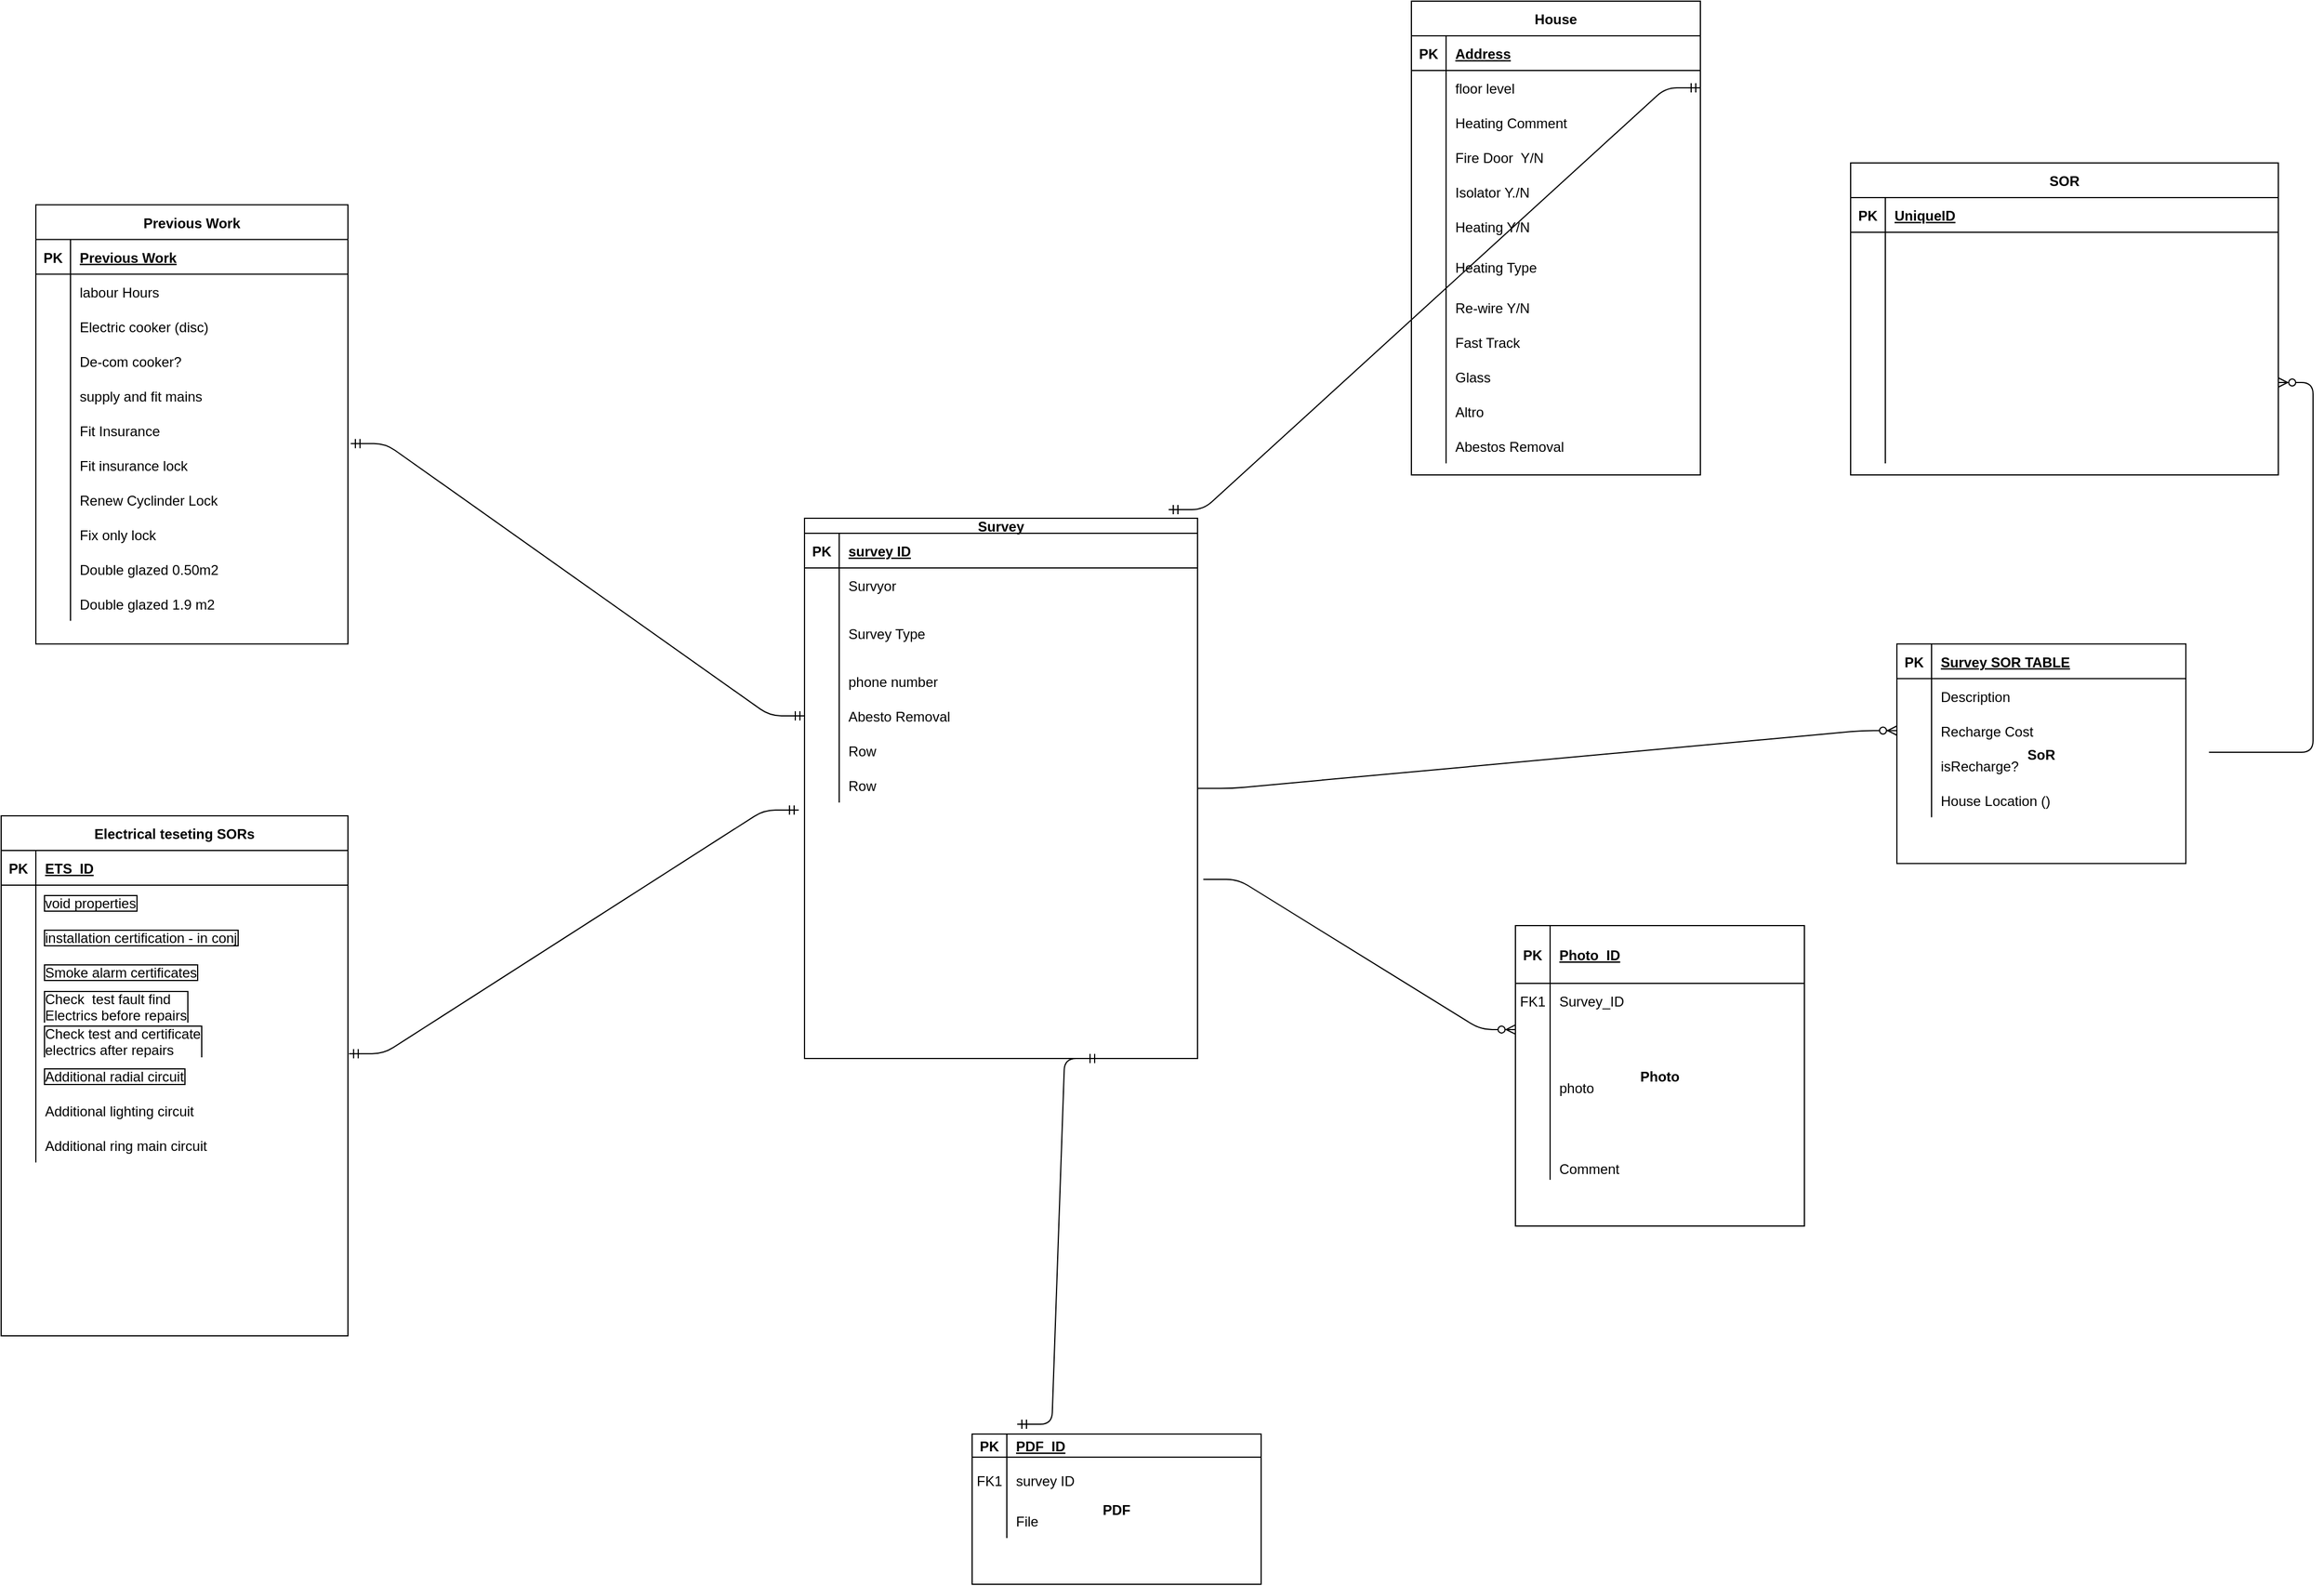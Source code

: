 <mxfile version="13.10.5" type="github">
  <diagram id="R2lEEEUBdFMjLlhIrx00" name="Page-1">
    <mxGraphModel dx="2794" dy="2647" grid="1" gridSize="10" guides="1" tooltips="1" connect="1" arrows="1" fold="1" page="1" pageScale="1" pageWidth="850" pageHeight="1100" math="0" shadow="0" extFonts="Permanent Marker^https://fonts.googleapis.com/css?family=Permanent+Marker">
      <root>
        <mxCell id="0" />
        <mxCell id="1" parent="0" />
        <mxCell id="C-vyLk0tnHw3VtMMgP7b-23" value="House" style="shape=table;startSize=30;container=1;collapsible=1;childLayout=tableLayout;fixedRows=1;rowLines=0;fontStyle=1;align=center;resizeLast=1;" parent="1" vertex="1">
          <mxGeometry x="-20" y="-1630" width="250" height="410" as="geometry" />
        </mxCell>
        <mxCell id="C-vyLk0tnHw3VtMMgP7b-24" value="" style="shape=partialRectangle;collapsible=0;dropTarget=0;pointerEvents=0;fillColor=none;points=[[0,0.5],[1,0.5]];portConstraint=eastwest;top=0;left=0;right=0;bottom=1;" parent="C-vyLk0tnHw3VtMMgP7b-23" vertex="1">
          <mxGeometry y="30" width="250" height="30" as="geometry" />
        </mxCell>
        <mxCell id="C-vyLk0tnHw3VtMMgP7b-25" value="PK" style="shape=partialRectangle;overflow=hidden;connectable=0;fillColor=none;top=0;left=0;bottom=0;right=0;fontStyle=1;" parent="C-vyLk0tnHw3VtMMgP7b-24" vertex="1">
          <mxGeometry width="30" height="30" as="geometry" />
        </mxCell>
        <mxCell id="C-vyLk0tnHw3VtMMgP7b-26" value="Address" style="shape=partialRectangle;overflow=hidden;connectable=0;fillColor=none;top=0;left=0;bottom=0;right=0;align=left;spacingLeft=6;fontStyle=5;" parent="C-vyLk0tnHw3VtMMgP7b-24" vertex="1">
          <mxGeometry x="30" width="220" height="30" as="geometry" />
        </mxCell>
        <mxCell id="C-vyLk0tnHw3VtMMgP7b-27" value="" style="shape=partialRectangle;collapsible=0;dropTarget=0;pointerEvents=0;fillColor=none;points=[[0,0.5],[1,0.5]];portConstraint=eastwest;top=0;left=0;right=0;bottom=0;" parent="C-vyLk0tnHw3VtMMgP7b-23" vertex="1">
          <mxGeometry y="60" width="250" height="30" as="geometry" />
        </mxCell>
        <mxCell id="C-vyLk0tnHw3VtMMgP7b-28" value="" style="shape=partialRectangle;overflow=hidden;connectable=0;fillColor=none;top=0;left=0;bottom=0;right=0;" parent="C-vyLk0tnHw3VtMMgP7b-27" vertex="1">
          <mxGeometry width="30" height="30" as="geometry" />
        </mxCell>
        <mxCell id="C-vyLk0tnHw3VtMMgP7b-29" value="floor level" style="shape=partialRectangle;overflow=hidden;connectable=0;fillColor=none;top=0;left=0;bottom=0;right=0;align=left;spacingLeft=6;" parent="C-vyLk0tnHw3VtMMgP7b-27" vertex="1">
          <mxGeometry x="30" width="220" height="30" as="geometry" />
        </mxCell>
        <mxCell id="svv0pomory2fehpA51ue-19" value="" style="shape=partialRectangle;collapsible=0;dropTarget=0;pointerEvents=0;fillColor=none;top=0;left=0;bottom=0;right=0;points=[[0,0.5],[1,0.5]];portConstraint=eastwest;" vertex="1" parent="C-vyLk0tnHw3VtMMgP7b-23">
          <mxGeometry y="90" width="250" height="30" as="geometry" />
        </mxCell>
        <mxCell id="svv0pomory2fehpA51ue-20" value="" style="shape=partialRectangle;connectable=0;fillColor=none;top=0;left=0;bottom=0;right=0;editable=1;overflow=hidden;" vertex="1" parent="svv0pomory2fehpA51ue-19">
          <mxGeometry width="30" height="30" as="geometry" />
        </mxCell>
        <mxCell id="svv0pomory2fehpA51ue-21" value="Heating Comment" style="shape=partialRectangle;connectable=0;fillColor=none;top=0;left=0;bottom=0;right=0;align=left;spacingLeft=6;overflow=hidden;" vertex="1" parent="svv0pomory2fehpA51ue-19">
          <mxGeometry x="30" width="220" height="30" as="geometry" />
        </mxCell>
        <mxCell id="CN8l73iPBONkDlvbDEP7-80" value="" style="shape=partialRectangle;collapsible=0;dropTarget=0;pointerEvents=0;fillColor=none;top=0;left=0;bottom=0;right=0;points=[[0,0.5],[1,0.5]];portConstraint=eastwest;" parent="C-vyLk0tnHw3VtMMgP7b-23" vertex="1">
          <mxGeometry y="120" width="250" height="30" as="geometry" />
        </mxCell>
        <mxCell id="CN8l73iPBONkDlvbDEP7-81" value="" style="shape=partialRectangle;connectable=0;fillColor=none;top=0;left=0;bottom=0;right=0;editable=1;overflow=hidden;" parent="CN8l73iPBONkDlvbDEP7-80" vertex="1">
          <mxGeometry width="30" height="30" as="geometry" />
        </mxCell>
        <mxCell id="CN8l73iPBONkDlvbDEP7-82" value="Fire Door  Y/N" style="shape=partialRectangle;connectable=0;fillColor=none;top=0;left=0;bottom=0;right=0;align=left;spacingLeft=6;overflow=hidden;" parent="CN8l73iPBONkDlvbDEP7-80" vertex="1">
          <mxGeometry x="30" width="220" height="30" as="geometry" />
        </mxCell>
        <mxCell id="svv0pomory2fehpA51ue-13" value="" style="shape=partialRectangle;collapsible=0;dropTarget=0;pointerEvents=0;fillColor=none;top=0;left=0;bottom=0;right=0;points=[[0,0.5],[1,0.5]];portConstraint=eastwest;" vertex="1" parent="C-vyLk0tnHw3VtMMgP7b-23">
          <mxGeometry y="150" width="250" height="30" as="geometry" />
        </mxCell>
        <mxCell id="svv0pomory2fehpA51ue-14" value="" style="shape=partialRectangle;connectable=0;fillColor=none;top=0;left=0;bottom=0;right=0;editable=1;overflow=hidden;" vertex="1" parent="svv0pomory2fehpA51ue-13">
          <mxGeometry width="30" height="30" as="geometry" />
        </mxCell>
        <mxCell id="svv0pomory2fehpA51ue-15" value="Isolator Y./N" style="shape=partialRectangle;connectable=0;fillColor=none;top=0;left=0;bottom=0;right=0;align=left;spacingLeft=6;overflow=hidden;" vertex="1" parent="svv0pomory2fehpA51ue-13">
          <mxGeometry x="30" width="220" height="30" as="geometry" />
        </mxCell>
        <mxCell id="svv0pomory2fehpA51ue-22" value="" style="shape=partialRectangle;collapsible=0;dropTarget=0;pointerEvents=0;fillColor=none;top=0;left=0;bottom=0;right=0;points=[[0,0.5],[1,0.5]];portConstraint=eastwest;" vertex="1" parent="C-vyLk0tnHw3VtMMgP7b-23">
          <mxGeometry y="180" width="250" height="30" as="geometry" />
        </mxCell>
        <mxCell id="svv0pomory2fehpA51ue-23" value="" style="shape=partialRectangle;connectable=0;fillColor=none;top=0;left=0;bottom=0;right=0;editable=1;overflow=hidden;" vertex="1" parent="svv0pomory2fehpA51ue-22">
          <mxGeometry width="30" height="30" as="geometry" />
        </mxCell>
        <mxCell id="svv0pomory2fehpA51ue-24" value="Heating Y/N" style="shape=partialRectangle;connectable=0;fillColor=none;top=0;left=0;bottom=0;right=0;align=left;spacingLeft=6;overflow=hidden;" vertex="1" parent="svv0pomory2fehpA51ue-22">
          <mxGeometry x="30" width="220" height="30" as="geometry" />
        </mxCell>
        <mxCell id="CN8l73iPBONkDlvbDEP7-32" value="" style="shape=partialRectangle;collapsible=0;dropTarget=0;pointerEvents=0;fillColor=none;top=0;left=0;bottom=0;right=0;points=[[0,0.5],[1,0.5]];portConstraint=eastwest;" parent="C-vyLk0tnHw3VtMMgP7b-23" vertex="1">
          <mxGeometry y="210" width="250" height="40" as="geometry" />
        </mxCell>
        <mxCell id="CN8l73iPBONkDlvbDEP7-33" value="" style="shape=partialRectangle;connectable=0;fillColor=none;top=0;left=0;bottom=0;right=0;editable=1;overflow=hidden;" parent="CN8l73iPBONkDlvbDEP7-32" vertex="1">
          <mxGeometry width="30" height="40" as="geometry" />
        </mxCell>
        <mxCell id="CN8l73iPBONkDlvbDEP7-34" value="Heating Type" style="shape=partialRectangle;connectable=0;fillColor=none;top=0;left=0;bottom=0;right=0;align=left;spacingLeft=6;overflow=hidden;" parent="CN8l73iPBONkDlvbDEP7-32" vertex="1">
          <mxGeometry x="30" width="220" height="40" as="geometry" />
        </mxCell>
        <mxCell id="svv0pomory2fehpA51ue-16" value="" style="shape=partialRectangle;collapsible=0;dropTarget=0;pointerEvents=0;fillColor=none;top=0;left=0;bottom=0;right=0;points=[[0,0.5],[1,0.5]];portConstraint=eastwest;" vertex="1" parent="C-vyLk0tnHw3VtMMgP7b-23">
          <mxGeometry y="250" width="250" height="30" as="geometry" />
        </mxCell>
        <mxCell id="svv0pomory2fehpA51ue-17" value="" style="shape=partialRectangle;connectable=0;fillColor=none;top=0;left=0;bottom=0;right=0;editable=1;overflow=hidden;" vertex="1" parent="svv0pomory2fehpA51ue-16">
          <mxGeometry width="30" height="30" as="geometry" />
        </mxCell>
        <mxCell id="svv0pomory2fehpA51ue-18" value="Re-wire Y/N" style="shape=partialRectangle;connectable=0;fillColor=none;top=0;left=0;bottom=0;right=0;align=left;spacingLeft=6;overflow=hidden;" vertex="1" parent="svv0pomory2fehpA51ue-16">
          <mxGeometry x="30" width="220" height="30" as="geometry" />
        </mxCell>
        <mxCell id="svv0pomory2fehpA51ue-25" value="" style="shape=partialRectangle;collapsible=0;dropTarget=0;pointerEvents=0;fillColor=none;top=0;left=0;bottom=0;right=0;points=[[0,0.5],[1,0.5]];portConstraint=eastwest;" vertex="1" parent="C-vyLk0tnHw3VtMMgP7b-23">
          <mxGeometry y="280" width="250" height="30" as="geometry" />
        </mxCell>
        <mxCell id="svv0pomory2fehpA51ue-26" value="" style="shape=partialRectangle;connectable=0;fillColor=none;top=0;left=0;bottom=0;right=0;editable=1;overflow=hidden;" vertex="1" parent="svv0pomory2fehpA51ue-25">
          <mxGeometry width="30" height="30" as="geometry" />
        </mxCell>
        <mxCell id="svv0pomory2fehpA51ue-27" value="Fast Track" style="shape=partialRectangle;connectable=0;fillColor=none;top=0;left=0;bottom=0;right=0;align=left;spacingLeft=6;overflow=hidden;" vertex="1" parent="svv0pomory2fehpA51ue-25">
          <mxGeometry x="30" width="220" height="30" as="geometry" />
        </mxCell>
        <mxCell id="svv0pomory2fehpA51ue-28" value="" style="shape=partialRectangle;collapsible=0;dropTarget=0;pointerEvents=0;fillColor=none;top=0;left=0;bottom=0;right=0;points=[[0,0.5],[1,0.5]];portConstraint=eastwest;" vertex="1" parent="C-vyLk0tnHw3VtMMgP7b-23">
          <mxGeometry y="310" width="250" height="30" as="geometry" />
        </mxCell>
        <mxCell id="svv0pomory2fehpA51ue-29" value="" style="shape=partialRectangle;connectable=0;fillColor=none;top=0;left=0;bottom=0;right=0;editable=1;overflow=hidden;" vertex="1" parent="svv0pomory2fehpA51ue-28">
          <mxGeometry width="30" height="30" as="geometry" />
        </mxCell>
        <mxCell id="svv0pomory2fehpA51ue-30" value="Glass" style="shape=partialRectangle;connectable=0;fillColor=none;top=0;left=0;bottom=0;right=0;align=left;spacingLeft=6;overflow=hidden;" vertex="1" parent="svv0pomory2fehpA51ue-28">
          <mxGeometry x="30" width="220" height="30" as="geometry" />
        </mxCell>
        <mxCell id="svv0pomory2fehpA51ue-31" value="" style="shape=partialRectangle;collapsible=0;dropTarget=0;pointerEvents=0;fillColor=none;top=0;left=0;bottom=0;right=0;points=[[0,0.5],[1,0.5]];portConstraint=eastwest;" vertex="1" parent="C-vyLk0tnHw3VtMMgP7b-23">
          <mxGeometry y="340" width="250" height="30" as="geometry" />
        </mxCell>
        <mxCell id="svv0pomory2fehpA51ue-32" value="" style="shape=partialRectangle;connectable=0;fillColor=none;top=0;left=0;bottom=0;right=0;editable=1;overflow=hidden;" vertex="1" parent="svv0pomory2fehpA51ue-31">
          <mxGeometry width="30" height="30" as="geometry" />
        </mxCell>
        <mxCell id="svv0pomory2fehpA51ue-33" value="Altro" style="shape=partialRectangle;connectable=0;fillColor=none;top=0;left=0;bottom=0;right=0;align=left;spacingLeft=6;overflow=hidden;" vertex="1" parent="svv0pomory2fehpA51ue-31">
          <mxGeometry x="30" width="220" height="30" as="geometry" />
        </mxCell>
        <mxCell id="svv0pomory2fehpA51ue-34" value="" style="shape=partialRectangle;collapsible=0;dropTarget=0;pointerEvents=0;fillColor=none;top=0;left=0;bottom=0;right=0;points=[[0,0.5],[1,0.5]];portConstraint=eastwest;" vertex="1" parent="C-vyLk0tnHw3VtMMgP7b-23">
          <mxGeometry y="370" width="250" height="30" as="geometry" />
        </mxCell>
        <mxCell id="svv0pomory2fehpA51ue-35" value="" style="shape=partialRectangle;connectable=0;fillColor=none;top=0;left=0;bottom=0;right=0;editable=1;overflow=hidden;" vertex="1" parent="svv0pomory2fehpA51ue-34">
          <mxGeometry width="30" height="30" as="geometry" />
        </mxCell>
        <mxCell id="svv0pomory2fehpA51ue-36" value="Abestos Removal" style="shape=partialRectangle;connectable=0;fillColor=none;top=0;left=0;bottom=0;right=0;align=left;spacingLeft=6;overflow=hidden;" vertex="1" parent="svv0pomory2fehpA51ue-34">
          <mxGeometry x="30" width="220" height="30" as="geometry" />
        </mxCell>
        <mxCell id="C-vyLk0tnHw3VtMMgP7b-2" value="SoR" style="shape=table;startSize=0;container=1;collapsible=1;childLayout=tableLayout;fixedRows=1;rowLines=0;fontStyle=1;align=center;resizeLast=1;" parent="1" vertex="1">
          <mxGeometry x="400" y="-1073.75" width="250" height="190" as="geometry" />
        </mxCell>
        <mxCell id="C-vyLk0tnHw3VtMMgP7b-3" value="" style="shape=partialRectangle;collapsible=0;dropTarget=0;pointerEvents=0;fillColor=none;points=[[0,0.5],[1,0.5]];portConstraint=eastwest;top=0;left=0;right=0;bottom=1;" parent="C-vyLk0tnHw3VtMMgP7b-2" vertex="1">
          <mxGeometry width="250" height="30" as="geometry" />
        </mxCell>
        <mxCell id="C-vyLk0tnHw3VtMMgP7b-4" value="PK" style="shape=partialRectangle;overflow=hidden;connectable=0;fillColor=none;top=0;left=0;bottom=0;right=0;fontStyle=1;" parent="C-vyLk0tnHw3VtMMgP7b-3" vertex="1">
          <mxGeometry width="30" height="30" as="geometry" />
        </mxCell>
        <mxCell id="C-vyLk0tnHw3VtMMgP7b-5" value="Survey SOR TABLE" style="shape=partialRectangle;overflow=hidden;connectable=0;fillColor=none;top=0;left=0;bottom=0;right=0;align=left;spacingLeft=6;fontStyle=5;" parent="C-vyLk0tnHw3VtMMgP7b-3" vertex="1">
          <mxGeometry x="30" width="220" height="30" as="geometry" />
        </mxCell>
        <mxCell id="C-vyLk0tnHw3VtMMgP7b-6" value="" style="shape=partialRectangle;collapsible=0;dropTarget=0;pointerEvents=0;fillColor=none;points=[[0,0.5],[1,0.5]];portConstraint=eastwest;top=0;left=0;right=0;bottom=0;" parent="C-vyLk0tnHw3VtMMgP7b-2" vertex="1">
          <mxGeometry y="30" width="250" height="30" as="geometry" />
        </mxCell>
        <mxCell id="C-vyLk0tnHw3VtMMgP7b-7" value="" style="shape=partialRectangle;overflow=hidden;connectable=0;fillColor=none;top=0;left=0;bottom=0;right=0;" parent="C-vyLk0tnHw3VtMMgP7b-6" vertex="1">
          <mxGeometry width="30" height="30" as="geometry" />
        </mxCell>
        <mxCell id="C-vyLk0tnHw3VtMMgP7b-8" value="Description" style="shape=partialRectangle;overflow=hidden;connectable=0;fillColor=none;top=0;left=0;bottom=0;right=0;align=left;spacingLeft=6;" parent="C-vyLk0tnHw3VtMMgP7b-6" vertex="1">
          <mxGeometry x="30" width="220" height="30" as="geometry" />
        </mxCell>
        <mxCell id="C-vyLk0tnHw3VtMMgP7b-9" value="" style="shape=partialRectangle;collapsible=0;dropTarget=0;pointerEvents=0;fillColor=none;points=[[0,0.5],[1,0.5]];portConstraint=eastwest;top=0;left=0;right=0;bottom=0;" parent="C-vyLk0tnHw3VtMMgP7b-2" vertex="1">
          <mxGeometry y="60" width="250" height="30" as="geometry" />
        </mxCell>
        <mxCell id="C-vyLk0tnHw3VtMMgP7b-10" value="" style="shape=partialRectangle;overflow=hidden;connectable=0;fillColor=none;top=0;left=0;bottom=0;right=0;" parent="C-vyLk0tnHw3VtMMgP7b-9" vertex="1">
          <mxGeometry width="30" height="30" as="geometry" />
        </mxCell>
        <mxCell id="C-vyLk0tnHw3VtMMgP7b-11" value="Recharge Cost" style="shape=partialRectangle;overflow=hidden;connectable=0;fillColor=none;top=0;left=0;bottom=0;right=0;align=left;spacingLeft=6;" parent="C-vyLk0tnHw3VtMMgP7b-9" vertex="1">
          <mxGeometry x="30" width="220" height="30" as="geometry" />
        </mxCell>
        <mxCell id="j9gO9Jeya-PZ48SS8etJ-19" value="" style="shape=partialRectangle;collapsible=0;dropTarget=0;pointerEvents=0;fillColor=none;top=0;left=0;bottom=0;right=0;points=[[0,0.5],[1,0.5]];portConstraint=eastwest;" parent="C-vyLk0tnHw3VtMMgP7b-2" vertex="1">
          <mxGeometry y="90" width="250" height="30" as="geometry" />
        </mxCell>
        <mxCell id="j9gO9Jeya-PZ48SS8etJ-20" value="" style="shape=partialRectangle;connectable=0;fillColor=none;top=0;left=0;bottom=0;right=0;editable=1;overflow=hidden;" parent="j9gO9Jeya-PZ48SS8etJ-19" vertex="1">
          <mxGeometry width="30" height="30" as="geometry" />
        </mxCell>
        <mxCell id="j9gO9Jeya-PZ48SS8etJ-21" value="isRecharge? " style="shape=partialRectangle;connectable=0;fillColor=none;top=0;left=0;bottom=0;right=0;align=left;spacingLeft=6;overflow=hidden;" parent="j9gO9Jeya-PZ48SS8etJ-19" vertex="1">
          <mxGeometry x="30" width="220" height="30" as="geometry" />
        </mxCell>
        <mxCell id="svv0pomory2fehpA51ue-10" value="" style="shape=partialRectangle;collapsible=0;dropTarget=0;pointerEvents=0;fillColor=none;top=0;left=0;bottom=0;right=0;points=[[0,0.5],[1,0.5]];portConstraint=eastwest;" vertex="1" parent="C-vyLk0tnHw3VtMMgP7b-2">
          <mxGeometry y="120" width="250" height="30" as="geometry" />
        </mxCell>
        <mxCell id="svv0pomory2fehpA51ue-11" value="" style="shape=partialRectangle;connectable=0;fillColor=none;top=0;left=0;bottom=0;right=0;editable=1;overflow=hidden;" vertex="1" parent="svv0pomory2fehpA51ue-10">
          <mxGeometry width="30" height="30" as="geometry" />
        </mxCell>
        <mxCell id="svv0pomory2fehpA51ue-12" value="House Location ()" style="shape=partialRectangle;connectable=0;fillColor=none;top=0;left=0;bottom=0;right=0;align=left;spacingLeft=6;overflow=hidden;" vertex="1" parent="svv0pomory2fehpA51ue-10">
          <mxGeometry x="30" width="220" height="30" as="geometry" />
        </mxCell>
        <mxCell id="C-vyLk0tnHw3VtMMgP7b-13" value="Previous Work" style="shape=table;startSize=30;container=1;collapsible=1;childLayout=tableLayout;fixedRows=1;rowLines=0;fontStyle=1;align=center;resizeLast=1;" parent="1" vertex="1">
          <mxGeometry x="-1210" y="-1453.75" width="270" height="380" as="geometry" />
        </mxCell>
        <mxCell id="C-vyLk0tnHw3VtMMgP7b-14" value="" style="shape=partialRectangle;collapsible=0;dropTarget=0;pointerEvents=0;fillColor=none;points=[[0,0.5],[1,0.5]];portConstraint=eastwest;top=0;left=0;right=0;bottom=1;" parent="C-vyLk0tnHw3VtMMgP7b-13" vertex="1">
          <mxGeometry y="30" width="270" height="30" as="geometry" />
        </mxCell>
        <mxCell id="C-vyLk0tnHw3VtMMgP7b-15" value="PK" style="shape=partialRectangle;overflow=hidden;connectable=0;fillColor=none;top=0;left=0;bottom=0;right=0;fontStyle=1;" parent="C-vyLk0tnHw3VtMMgP7b-14" vertex="1">
          <mxGeometry width="30" height="30" as="geometry" />
        </mxCell>
        <mxCell id="C-vyLk0tnHw3VtMMgP7b-16" value="Previous Work" style="shape=partialRectangle;overflow=hidden;connectable=0;fillColor=none;top=0;left=0;bottom=0;right=0;align=left;spacingLeft=6;fontStyle=5;" parent="C-vyLk0tnHw3VtMMgP7b-14" vertex="1">
          <mxGeometry x="30" width="240" height="30" as="geometry" />
        </mxCell>
        <mxCell id="C-vyLk0tnHw3VtMMgP7b-20" value="" style="shape=partialRectangle;collapsible=0;dropTarget=0;pointerEvents=0;fillColor=none;points=[[0,0.5],[1,0.5]];portConstraint=eastwest;top=0;left=0;right=0;bottom=0;" parent="C-vyLk0tnHw3VtMMgP7b-13" vertex="1">
          <mxGeometry y="60" width="270" height="30" as="geometry" />
        </mxCell>
        <mxCell id="C-vyLk0tnHw3VtMMgP7b-21" value="" style="shape=partialRectangle;overflow=hidden;connectable=0;fillColor=none;top=0;left=0;bottom=0;right=0;" parent="C-vyLk0tnHw3VtMMgP7b-20" vertex="1">
          <mxGeometry width="30" height="30" as="geometry" />
        </mxCell>
        <mxCell id="C-vyLk0tnHw3VtMMgP7b-22" value="labour Hours" style="shape=partialRectangle;overflow=hidden;connectable=0;fillColor=none;top=0;left=0;bottom=0;right=0;align=left;spacingLeft=6;" parent="C-vyLk0tnHw3VtMMgP7b-20" vertex="1">
          <mxGeometry x="30" width="240" height="30" as="geometry" />
        </mxCell>
        <mxCell id="CN8l73iPBONkDlvbDEP7-56" value="" style="shape=partialRectangle;collapsible=0;dropTarget=0;pointerEvents=0;fillColor=none;top=0;left=0;bottom=0;right=0;points=[[0,0.5],[1,0.5]];portConstraint=eastwest;" parent="C-vyLk0tnHw3VtMMgP7b-13" vertex="1">
          <mxGeometry y="90" width="270" height="30" as="geometry" />
        </mxCell>
        <mxCell id="CN8l73iPBONkDlvbDEP7-57" value="" style="shape=partialRectangle;connectable=0;fillColor=none;top=0;left=0;bottom=0;right=0;editable=1;overflow=hidden;" parent="CN8l73iPBONkDlvbDEP7-56" vertex="1">
          <mxGeometry width="30" height="30" as="geometry" />
        </mxCell>
        <mxCell id="CN8l73iPBONkDlvbDEP7-58" value="Electric cooker (disc)" style="shape=partialRectangle;connectable=0;fillColor=none;top=0;left=0;bottom=0;right=0;align=left;spacingLeft=6;overflow=hidden;" parent="CN8l73iPBONkDlvbDEP7-56" vertex="1">
          <mxGeometry x="30" width="240" height="30" as="geometry" />
        </mxCell>
        <mxCell id="CN8l73iPBONkDlvbDEP7-133" value="" style="shape=partialRectangle;collapsible=0;dropTarget=0;pointerEvents=0;fillColor=none;top=0;left=0;bottom=0;right=0;points=[[0,0.5],[1,0.5]];portConstraint=eastwest;" parent="C-vyLk0tnHw3VtMMgP7b-13" vertex="1">
          <mxGeometry y="120" width="270" height="30" as="geometry" />
        </mxCell>
        <mxCell id="CN8l73iPBONkDlvbDEP7-134" value="" style="shape=partialRectangle;connectable=0;fillColor=none;top=0;left=0;bottom=0;right=0;editable=1;overflow=hidden;" parent="CN8l73iPBONkDlvbDEP7-133" vertex="1">
          <mxGeometry width="30" height="30" as="geometry" />
        </mxCell>
        <mxCell id="CN8l73iPBONkDlvbDEP7-135" value="De-com cooker?" style="shape=partialRectangle;connectable=0;fillColor=none;top=0;left=0;bottom=0;right=0;align=left;spacingLeft=6;overflow=hidden;" parent="CN8l73iPBONkDlvbDEP7-133" vertex="1">
          <mxGeometry x="30" width="240" height="30" as="geometry" />
        </mxCell>
        <mxCell id="CN8l73iPBONkDlvbDEP7-60" value="" style="shape=partialRectangle;collapsible=0;dropTarget=0;pointerEvents=0;fillColor=none;top=0;left=0;bottom=0;right=0;points=[[0,0.5],[1,0.5]];portConstraint=eastwest;" parent="C-vyLk0tnHw3VtMMgP7b-13" vertex="1">
          <mxGeometry y="150" width="270" height="30" as="geometry" />
        </mxCell>
        <mxCell id="CN8l73iPBONkDlvbDEP7-61" value="" style="shape=partialRectangle;connectable=0;fillColor=none;top=0;left=0;bottom=0;right=0;editable=1;overflow=hidden;" parent="CN8l73iPBONkDlvbDEP7-60" vertex="1">
          <mxGeometry width="30" height="30" as="geometry" />
        </mxCell>
        <mxCell id="CN8l73iPBONkDlvbDEP7-62" value="supply and fit mains" style="shape=partialRectangle;connectable=0;fillColor=none;top=0;left=0;bottom=0;right=0;align=left;spacingLeft=6;overflow=hidden;" parent="CN8l73iPBONkDlvbDEP7-60" vertex="1">
          <mxGeometry x="30" width="240" height="30" as="geometry" />
        </mxCell>
        <mxCell id="CN8l73iPBONkDlvbDEP7-137" value="" style="shape=partialRectangle;collapsible=0;dropTarget=0;pointerEvents=0;fillColor=none;top=0;left=0;bottom=0;right=0;points=[[0,0.5],[1,0.5]];portConstraint=eastwest;" parent="C-vyLk0tnHw3VtMMgP7b-13" vertex="1">
          <mxGeometry y="180" width="270" height="30" as="geometry" />
        </mxCell>
        <mxCell id="CN8l73iPBONkDlvbDEP7-138" value="" style="shape=partialRectangle;connectable=0;fillColor=none;top=0;left=0;bottom=0;right=0;editable=1;overflow=hidden;" parent="CN8l73iPBONkDlvbDEP7-137" vertex="1">
          <mxGeometry width="30" height="30" as="geometry" />
        </mxCell>
        <mxCell id="CN8l73iPBONkDlvbDEP7-139" value="Fit Insurance" style="shape=partialRectangle;connectable=0;fillColor=none;top=0;left=0;bottom=0;right=0;align=left;spacingLeft=6;overflow=hidden;" parent="CN8l73iPBONkDlvbDEP7-137" vertex="1">
          <mxGeometry x="30" width="240" height="30" as="geometry" />
        </mxCell>
        <mxCell id="CN8l73iPBONkDlvbDEP7-52" value="" style="shape=partialRectangle;collapsible=0;dropTarget=0;pointerEvents=0;fillColor=none;top=0;left=0;bottom=0;right=0;points=[[0,0.5],[1,0.5]];portConstraint=eastwest;" parent="C-vyLk0tnHw3VtMMgP7b-13" vertex="1">
          <mxGeometry y="210" width="270" height="30" as="geometry" />
        </mxCell>
        <mxCell id="CN8l73iPBONkDlvbDEP7-53" value="" style="shape=partialRectangle;connectable=0;fillColor=none;top=0;left=0;bottom=0;right=0;editable=1;overflow=hidden;" parent="CN8l73iPBONkDlvbDEP7-52" vertex="1">
          <mxGeometry width="30" height="30" as="geometry" />
        </mxCell>
        <mxCell id="CN8l73iPBONkDlvbDEP7-54" value="Fit insurance lock" style="shape=partialRectangle;connectable=0;fillColor=none;top=0;left=0;bottom=0;right=0;align=left;spacingLeft=6;overflow=hidden;" parent="CN8l73iPBONkDlvbDEP7-52" vertex="1">
          <mxGeometry x="30" width="240" height="30" as="geometry" />
        </mxCell>
        <mxCell id="CN8l73iPBONkDlvbDEP7-169" value="" style="shape=partialRectangle;collapsible=0;dropTarget=0;pointerEvents=0;fillColor=none;top=0;left=0;bottom=0;right=0;points=[[0,0.5],[1,0.5]];portConstraint=eastwest;" parent="C-vyLk0tnHw3VtMMgP7b-13" vertex="1">
          <mxGeometry y="240" width="270" height="30" as="geometry" />
        </mxCell>
        <mxCell id="CN8l73iPBONkDlvbDEP7-170" value="" style="shape=partialRectangle;connectable=0;fillColor=none;top=0;left=0;bottom=0;right=0;editable=1;overflow=hidden;" parent="CN8l73iPBONkDlvbDEP7-169" vertex="1">
          <mxGeometry width="30" height="30" as="geometry" />
        </mxCell>
        <mxCell id="CN8l73iPBONkDlvbDEP7-171" value="Renew Cyclinder Lock" style="shape=partialRectangle;connectable=0;fillColor=none;top=0;left=0;bottom=0;right=0;align=left;spacingLeft=6;overflow=hidden;" parent="CN8l73iPBONkDlvbDEP7-169" vertex="1">
          <mxGeometry x="30" width="240" height="30" as="geometry" />
        </mxCell>
        <mxCell id="CN8l73iPBONkDlvbDEP7-165" value="" style="shape=partialRectangle;collapsible=0;dropTarget=0;pointerEvents=0;fillColor=none;top=0;left=0;bottom=0;right=0;points=[[0,0.5],[1,0.5]];portConstraint=eastwest;" parent="C-vyLk0tnHw3VtMMgP7b-13" vertex="1">
          <mxGeometry y="270" width="270" height="30" as="geometry" />
        </mxCell>
        <mxCell id="CN8l73iPBONkDlvbDEP7-166" value="" style="shape=partialRectangle;connectable=0;fillColor=none;top=0;left=0;bottom=0;right=0;editable=1;overflow=hidden;" parent="CN8l73iPBONkDlvbDEP7-165" vertex="1">
          <mxGeometry width="30" height="30" as="geometry" />
        </mxCell>
        <mxCell id="CN8l73iPBONkDlvbDEP7-167" value="Fix only lock" style="shape=partialRectangle;connectable=0;fillColor=none;top=0;left=0;bottom=0;right=0;align=left;spacingLeft=6;overflow=hidden;" parent="CN8l73iPBONkDlvbDEP7-165" vertex="1">
          <mxGeometry x="30" width="240" height="30" as="geometry" />
        </mxCell>
        <mxCell id="CN8l73iPBONkDlvbDEP7-161" value="" style="shape=partialRectangle;collapsible=0;dropTarget=0;pointerEvents=0;fillColor=none;top=0;left=0;bottom=0;right=0;points=[[0,0.5],[1,0.5]];portConstraint=eastwest;" parent="C-vyLk0tnHw3VtMMgP7b-13" vertex="1">
          <mxGeometry y="300" width="270" height="30" as="geometry" />
        </mxCell>
        <mxCell id="CN8l73iPBONkDlvbDEP7-162" value="" style="shape=partialRectangle;connectable=0;fillColor=none;top=0;left=0;bottom=0;right=0;editable=1;overflow=hidden;" parent="CN8l73iPBONkDlvbDEP7-161" vertex="1">
          <mxGeometry width="30" height="30" as="geometry" />
        </mxCell>
        <mxCell id="CN8l73iPBONkDlvbDEP7-163" value="Double glazed 0.50m2" style="shape=partialRectangle;connectable=0;fillColor=none;top=0;left=0;bottom=0;right=0;align=left;spacingLeft=6;overflow=hidden;" parent="CN8l73iPBONkDlvbDEP7-161" vertex="1">
          <mxGeometry x="30" width="240" height="30" as="geometry" />
        </mxCell>
        <mxCell id="CN8l73iPBONkDlvbDEP7-141" value="" style="shape=partialRectangle;collapsible=0;dropTarget=0;pointerEvents=0;fillColor=none;top=0;left=0;bottom=0;right=0;points=[[0,0.5],[1,0.5]];portConstraint=eastwest;" parent="C-vyLk0tnHw3VtMMgP7b-13" vertex="1">
          <mxGeometry y="330" width="270" height="30" as="geometry" />
        </mxCell>
        <mxCell id="CN8l73iPBONkDlvbDEP7-142" value="" style="shape=partialRectangle;connectable=0;fillColor=none;top=0;left=0;bottom=0;right=0;editable=1;overflow=hidden;" parent="CN8l73iPBONkDlvbDEP7-141" vertex="1">
          <mxGeometry width="30" height="30" as="geometry" />
        </mxCell>
        <mxCell id="CN8l73iPBONkDlvbDEP7-143" value="Double glazed 1.9 m2" style="shape=partialRectangle;connectable=0;fillColor=none;top=0;left=0;bottom=0;right=0;align=left;spacingLeft=6;overflow=hidden;" parent="CN8l73iPBONkDlvbDEP7-141" vertex="1">
          <mxGeometry x="30" width="240" height="30" as="geometry" />
        </mxCell>
        <mxCell id="CN8l73iPBONkDlvbDEP7-1" value="PDF" style="shape=table;startSize=0;container=1;collapsible=1;childLayout=tableLayout;fixedRows=1;rowLines=0;fontStyle=1;align=center;resizeLast=1;" parent="1" vertex="1">
          <mxGeometry x="-400" y="-390" width="250" height="130" as="geometry" />
        </mxCell>
        <mxCell id="CN8l73iPBONkDlvbDEP7-2" value="" style="shape=partialRectangle;collapsible=0;dropTarget=0;pointerEvents=0;fillColor=none;points=[[0,0.5],[1,0.5]];portConstraint=eastwest;top=0;left=0;right=0;bottom=1;" parent="CN8l73iPBONkDlvbDEP7-1" vertex="1">
          <mxGeometry width="250" height="20" as="geometry" />
        </mxCell>
        <mxCell id="CN8l73iPBONkDlvbDEP7-3" value="PK" style="shape=partialRectangle;overflow=hidden;connectable=0;fillColor=none;top=0;left=0;bottom=0;right=0;fontStyle=1;" parent="CN8l73iPBONkDlvbDEP7-2" vertex="1">
          <mxGeometry width="30" height="20" as="geometry" />
        </mxCell>
        <mxCell id="CN8l73iPBONkDlvbDEP7-4" value="PDF_ID" style="shape=partialRectangle;overflow=hidden;connectable=0;fillColor=none;top=0;left=0;bottom=0;right=0;align=left;spacingLeft=6;fontStyle=5;" parent="CN8l73iPBONkDlvbDEP7-2" vertex="1">
          <mxGeometry x="30" width="220" height="20" as="geometry" />
        </mxCell>
        <mxCell id="CN8l73iPBONkDlvbDEP7-5" value="" style="shape=partialRectangle;collapsible=0;dropTarget=0;pointerEvents=0;fillColor=none;points=[[0,0.5],[1,0.5]];portConstraint=eastwest;top=0;left=0;right=0;bottom=0;" parent="CN8l73iPBONkDlvbDEP7-1" vertex="1">
          <mxGeometry y="20" width="250" height="40" as="geometry" />
        </mxCell>
        <mxCell id="CN8l73iPBONkDlvbDEP7-6" value="FK1" style="shape=partialRectangle;overflow=hidden;connectable=0;fillColor=none;top=0;left=0;bottom=0;right=0;" parent="CN8l73iPBONkDlvbDEP7-5" vertex="1">
          <mxGeometry width="30" height="40" as="geometry" />
        </mxCell>
        <mxCell id="CN8l73iPBONkDlvbDEP7-7" value="survey ID" style="shape=partialRectangle;overflow=hidden;connectable=0;fillColor=none;top=0;left=0;bottom=0;right=0;align=left;spacingLeft=6;" parent="CN8l73iPBONkDlvbDEP7-5" vertex="1">
          <mxGeometry x="30" width="220" height="40" as="geometry" />
        </mxCell>
        <mxCell id="CN8l73iPBONkDlvbDEP7-8" value="" style="shape=partialRectangle;collapsible=0;dropTarget=0;pointerEvents=0;fillColor=none;points=[[0,0.5],[1,0.5]];portConstraint=eastwest;top=0;left=0;right=0;bottom=0;" parent="CN8l73iPBONkDlvbDEP7-1" vertex="1">
          <mxGeometry y="60" width="250" height="30" as="geometry" />
        </mxCell>
        <mxCell id="CN8l73iPBONkDlvbDEP7-9" value="" style="shape=partialRectangle;overflow=hidden;connectable=0;fillColor=none;top=0;left=0;bottom=0;right=0;" parent="CN8l73iPBONkDlvbDEP7-8" vertex="1">
          <mxGeometry width="30" height="30" as="geometry" />
        </mxCell>
        <mxCell id="CN8l73iPBONkDlvbDEP7-10" value="File" style="shape=partialRectangle;overflow=hidden;connectable=0;fillColor=none;top=0;left=0;bottom=0;right=0;align=left;spacingLeft=6;" parent="CN8l73iPBONkDlvbDEP7-8" vertex="1">
          <mxGeometry x="30" width="220" height="30" as="geometry" />
        </mxCell>
        <mxCell id="CN8l73iPBONkDlvbDEP7-21" value="Photo" style="shape=table;startSize=0;container=1;collapsible=1;childLayout=tableLayout;fixedRows=1;rowLines=0;fontStyle=1;align=center;resizeLast=1;" parent="1" vertex="1">
          <mxGeometry x="70" y="-830" width="250" height="260" as="geometry" />
        </mxCell>
        <mxCell id="CN8l73iPBONkDlvbDEP7-22" value="" style="shape=partialRectangle;collapsible=0;dropTarget=0;pointerEvents=0;fillColor=none;points=[[0,0.5],[1,0.5]];portConstraint=eastwest;top=0;left=0;right=0;bottom=1;" parent="CN8l73iPBONkDlvbDEP7-21" vertex="1">
          <mxGeometry width="250" height="50" as="geometry" />
        </mxCell>
        <mxCell id="CN8l73iPBONkDlvbDEP7-23" value="PK" style="shape=partialRectangle;overflow=hidden;connectable=0;fillColor=none;top=0;left=0;bottom=0;right=0;fontStyle=1;" parent="CN8l73iPBONkDlvbDEP7-22" vertex="1">
          <mxGeometry width="30" height="50" as="geometry" />
        </mxCell>
        <mxCell id="CN8l73iPBONkDlvbDEP7-24" value="Photo_ID" style="shape=partialRectangle;overflow=hidden;connectable=0;fillColor=none;top=0;left=0;bottom=0;right=0;align=left;spacingLeft=6;fontStyle=5;" parent="CN8l73iPBONkDlvbDEP7-22" vertex="1">
          <mxGeometry x="30" width="220" height="50" as="geometry" />
        </mxCell>
        <mxCell id="CN8l73iPBONkDlvbDEP7-25" value="" style="shape=partialRectangle;collapsible=0;dropTarget=0;pointerEvents=0;fillColor=none;points=[[0,0.5],[1,0.5]];portConstraint=eastwest;top=0;left=0;right=0;bottom=0;" parent="CN8l73iPBONkDlvbDEP7-21" vertex="1">
          <mxGeometry y="50" width="250" height="30" as="geometry" />
        </mxCell>
        <mxCell id="CN8l73iPBONkDlvbDEP7-26" value="FK1" style="shape=partialRectangle;overflow=hidden;connectable=0;fillColor=none;top=0;left=0;bottom=0;right=0;" parent="CN8l73iPBONkDlvbDEP7-25" vertex="1">
          <mxGeometry width="30" height="30" as="geometry" />
        </mxCell>
        <mxCell id="CN8l73iPBONkDlvbDEP7-27" value="Survey_ID" style="shape=partialRectangle;overflow=hidden;connectable=0;fillColor=none;top=0;left=0;bottom=0;right=0;align=left;spacingLeft=6;" parent="CN8l73iPBONkDlvbDEP7-25" vertex="1">
          <mxGeometry x="30" width="220" height="30" as="geometry" />
        </mxCell>
        <mxCell id="CN8l73iPBONkDlvbDEP7-28" value="" style="shape=partialRectangle;collapsible=0;dropTarget=0;pointerEvents=0;fillColor=none;points=[[0,0.5],[1,0.5]];portConstraint=eastwest;top=0;left=0;right=0;bottom=0;" parent="CN8l73iPBONkDlvbDEP7-21" vertex="1">
          <mxGeometry y="80" width="250" height="120" as="geometry" />
        </mxCell>
        <mxCell id="CN8l73iPBONkDlvbDEP7-29" value="" style="shape=partialRectangle;overflow=hidden;connectable=0;fillColor=none;top=0;left=0;bottom=0;right=0;" parent="CN8l73iPBONkDlvbDEP7-28" vertex="1">
          <mxGeometry width="30" height="120" as="geometry" />
        </mxCell>
        <mxCell id="CN8l73iPBONkDlvbDEP7-30" value="photo" style="shape=partialRectangle;overflow=hidden;connectable=0;fillColor=none;top=0;left=0;bottom=0;right=0;align=left;spacingLeft=6;" parent="CN8l73iPBONkDlvbDEP7-28" vertex="1">
          <mxGeometry x="30" width="220" height="120" as="geometry" />
        </mxCell>
        <mxCell id="CN8l73iPBONkDlvbDEP7-72" value="" style="shape=partialRectangle;collapsible=0;dropTarget=0;pointerEvents=0;fillColor=none;top=0;left=0;bottom=0;right=0;points=[[0,0.5],[1,0.5]];portConstraint=eastwest;" parent="CN8l73iPBONkDlvbDEP7-21" vertex="1">
          <mxGeometry y="200" width="250" height="20" as="geometry" />
        </mxCell>
        <mxCell id="CN8l73iPBONkDlvbDEP7-73" value="" style="shape=partialRectangle;connectable=0;fillColor=none;top=0;left=0;bottom=0;right=0;editable=1;overflow=hidden;" parent="CN8l73iPBONkDlvbDEP7-72" vertex="1">
          <mxGeometry width="30" height="20" as="geometry" />
        </mxCell>
        <mxCell id="CN8l73iPBONkDlvbDEP7-74" value="Comment" style="shape=partialRectangle;connectable=0;fillColor=none;top=0;left=0;bottom=0;right=0;align=left;spacingLeft=6;overflow=hidden;" parent="CN8l73iPBONkDlvbDEP7-72" vertex="1">
          <mxGeometry x="30" width="220" height="20" as="geometry" />
        </mxCell>
        <mxCell id="CN8l73iPBONkDlvbDEP7-173" value="Electrical teseting SORs" style="shape=table;startSize=30;container=1;collapsible=1;childLayout=tableLayout;fixedRows=1;rowLines=0;fontStyle=1;align=center;resizeLast=1;" parent="1" vertex="1">
          <mxGeometry x="-1240" y="-925" width="300" height="450" as="geometry" />
        </mxCell>
        <mxCell id="CN8l73iPBONkDlvbDEP7-174" value="" style="shape=partialRectangle;collapsible=0;dropTarget=0;pointerEvents=0;fillColor=none;top=0;left=0;bottom=1;right=0;points=[[0,0.5],[1,0.5]];portConstraint=eastwest;" parent="CN8l73iPBONkDlvbDEP7-173" vertex="1">
          <mxGeometry y="30" width="300" height="30" as="geometry" />
        </mxCell>
        <mxCell id="CN8l73iPBONkDlvbDEP7-175" value="PK" style="shape=partialRectangle;connectable=0;fillColor=none;top=0;left=0;bottom=0;right=0;fontStyle=1;overflow=hidden;" parent="CN8l73iPBONkDlvbDEP7-174" vertex="1">
          <mxGeometry width="30" height="30" as="geometry" />
        </mxCell>
        <mxCell id="CN8l73iPBONkDlvbDEP7-176" value="ETS_ID" style="shape=partialRectangle;connectable=0;fillColor=none;top=0;left=0;bottom=0;right=0;align=left;spacingLeft=6;fontStyle=5;overflow=hidden;" parent="CN8l73iPBONkDlvbDEP7-174" vertex="1">
          <mxGeometry x="30" width="270" height="30" as="geometry" />
        </mxCell>
        <mxCell id="CN8l73iPBONkDlvbDEP7-177" value="" style="shape=partialRectangle;collapsible=0;dropTarget=0;pointerEvents=0;fillColor=none;top=0;left=0;bottom=0;right=0;points=[[0,0.5],[1,0.5]];portConstraint=eastwest;" parent="CN8l73iPBONkDlvbDEP7-173" vertex="1">
          <mxGeometry y="60" width="300" height="30" as="geometry" />
        </mxCell>
        <mxCell id="CN8l73iPBONkDlvbDEP7-178" value="" style="shape=partialRectangle;connectable=0;fillColor=none;top=0;left=0;bottom=0;right=0;editable=1;overflow=hidden;" parent="CN8l73iPBONkDlvbDEP7-177" vertex="1">
          <mxGeometry width="30" height="30" as="geometry" />
        </mxCell>
        <mxCell id="CN8l73iPBONkDlvbDEP7-179" value="void properties" style="shape=partialRectangle;connectable=0;fillColor=none;top=0;left=0;bottom=0;right=0;align=left;spacingLeft=6;overflow=hidden;labelBorderColor=#000000;" parent="CN8l73iPBONkDlvbDEP7-177" vertex="1">
          <mxGeometry x="30" width="270" height="30" as="geometry" />
        </mxCell>
        <mxCell id="CN8l73iPBONkDlvbDEP7-180" value="" style="shape=partialRectangle;collapsible=0;dropTarget=0;pointerEvents=0;fillColor=none;top=0;left=0;bottom=0;right=0;points=[[0,0.5],[1,0.5]];portConstraint=eastwest;" parent="CN8l73iPBONkDlvbDEP7-173" vertex="1">
          <mxGeometry y="90" width="300" height="30" as="geometry" />
        </mxCell>
        <mxCell id="CN8l73iPBONkDlvbDEP7-181" value="" style="shape=partialRectangle;connectable=0;fillColor=none;top=0;left=0;bottom=0;right=0;editable=1;overflow=hidden;" parent="CN8l73iPBONkDlvbDEP7-180" vertex="1">
          <mxGeometry width="30" height="30" as="geometry" />
        </mxCell>
        <mxCell id="CN8l73iPBONkDlvbDEP7-182" value="installation certification - in conj" style="shape=partialRectangle;connectable=0;fillColor=none;top=0;left=0;bottom=0;right=0;align=left;spacingLeft=6;overflow=hidden;labelBorderColor=#000000;" parent="CN8l73iPBONkDlvbDEP7-180" vertex="1">
          <mxGeometry x="30" width="270" height="30" as="geometry" />
        </mxCell>
        <mxCell id="CN8l73iPBONkDlvbDEP7-183" value="" style="shape=partialRectangle;collapsible=0;dropTarget=0;pointerEvents=0;fillColor=none;top=0;left=0;bottom=0;right=0;points=[[0,0.5],[1,0.5]];portConstraint=eastwest;" parent="CN8l73iPBONkDlvbDEP7-173" vertex="1">
          <mxGeometry y="120" width="300" height="30" as="geometry" />
        </mxCell>
        <mxCell id="CN8l73iPBONkDlvbDEP7-184" value="" style="shape=partialRectangle;connectable=0;fillColor=none;top=0;left=0;bottom=0;right=0;editable=1;overflow=hidden;" parent="CN8l73iPBONkDlvbDEP7-183" vertex="1">
          <mxGeometry width="30" height="30" as="geometry" />
        </mxCell>
        <mxCell id="CN8l73iPBONkDlvbDEP7-185" value="Smoke alarm certificates" style="shape=partialRectangle;connectable=0;fillColor=none;top=0;left=0;bottom=0;right=0;align=left;spacingLeft=6;overflow=hidden;labelBorderColor=#000000;" parent="CN8l73iPBONkDlvbDEP7-183" vertex="1">
          <mxGeometry x="30" width="270" height="30" as="geometry" />
        </mxCell>
        <mxCell id="CN8l73iPBONkDlvbDEP7-196" value="" style="shape=partialRectangle;collapsible=0;dropTarget=0;pointerEvents=0;fillColor=none;top=0;left=0;bottom=0;right=0;points=[[0,0.5],[1,0.5]];portConstraint=eastwest;" parent="CN8l73iPBONkDlvbDEP7-173" vertex="1">
          <mxGeometry y="150" width="300" height="30" as="geometry" />
        </mxCell>
        <mxCell id="CN8l73iPBONkDlvbDEP7-197" value="" style="shape=partialRectangle;connectable=0;fillColor=none;top=0;left=0;bottom=0;right=0;editable=1;overflow=hidden;" parent="CN8l73iPBONkDlvbDEP7-196" vertex="1">
          <mxGeometry width="30" height="30" as="geometry" />
        </mxCell>
        <mxCell id="CN8l73iPBONkDlvbDEP7-198" value="Check  test fault find&#xa;Electrics before repairs" style="shape=partialRectangle;connectable=0;fillColor=none;top=0;left=0;bottom=0;right=0;align=left;spacingLeft=6;overflow=hidden;labelBorderColor=#000000;" parent="CN8l73iPBONkDlvbDEP7-196" vertex="1">
          <mxGeometry x="30" width="270" height="30" as="geometry" />
        </mxCell>
        <mxCell id="CN8l73iPBONkDlvbDEP7-192" value="" style="shape=partialRectangle;collapsible=0;dropTarget=0;pointerEvents=0;fillColor=none;top=0;left=0;bottom=0;right=0;points=[[0,0.5],[1,0.5]];portConstraint=eastwest;" parent="CN8l73iPBONkDlvbDEP7-173" vertex="1">
          <mxGeometry y="180" width="300" height="30" as="geometry" />
        </mxCell>
        <mxCell id="CN8l73iPBONkDlvbDEP7-193" value="" style="shape=partialRectangle;connectable=0;fillColor=none;top=0;left=0;bottom=0;right=0;editable=1;overflow=hidden;" parent="CN8l73iPBONkDlvbDEP7-192" vertex="1">
          <mxGeometry width="30" height="30" as="geometry" />
        </mxCell>
        <mxCell id="CN8l73iPBONkDlvbDEP7-194" value="Check test and certificate&#xa;electrics after repairs" style="shape=partialRectangle;connectable=0;fillColor=none;top=0;left=0;bottom=0;right=0;align=left;spacingLeft=6;overflow=hidden;labelBorderColor=#000000;" parent="CN8l73iPBONkDlvbDEP7-192" vertex="1">
          <mxGeometry x="30" width="270" height="30" as="geometry" />
        </mxCell>
        <mxCell id="CN8l73iPBONkDlvbDEP7-200" value="" style="shape=partialRectangle;collapsible=0;dropTarget=0;pointerEvents=0;fillColor=none;top=0;left=0;bottom=0;right=0;points=[[0,0.5],[1,0.5]];portConstraint=eastwest;" parent="CN8l73iPBONkDlvbDEP7-173" vertex="1">
          <mxGeometry y="210" width="300" height="30" as="geometry" />
        </mxCell>
        <mxCell id="CN8l73iPBONkDlvbDEP7-201" value="" style="shape=partialRectangle;connectable=0;fillColor=none;top=0;left=0;bottom=0;right=0;editable=1;overflow=hidden;" parent="CN8l73iPBONkDlvbDEP7-200" vertex="1">
          <mxGeometry width="30" height="30" as="geometry" />
        </mxCell>
        <mxCell id="CN8l73iPBONkDlvbDEP7-202" value="Additional radial circuit" style="shape=partialRectangle;connectable=0;fillColor=none;top=0;left=0;bottom=0;right=0;align=left;spacingLeft=6;overflow=hidden;labelBorderColor=#000000;" parent="CN8l73iPBONkDlvbDEP7-200" vertex="1">
          <mxGeometry x="30" width="270" height="30" as="geometry" />
        </mxCell>
        <mxCell id="CN8l73iPBONkDlvbDEP7-204" value="" style="shape=partialRectangle;collapsible=0;dropTarget=0;pointerEvents=0;fillColor=none;top=0;left=0;bottom=0;right=0;points=[[0,0.5],[1,0.5]];portConstraint=eastwest;" parent="CN8l73iPBONkDlvbDEP7-173" vertex="1">
          <mxGeometry y="240" width="300" height="30" as="geometry" />
        </mxCell>
        <mxCell id="CN8l73iPBONkDlvbDEP7-205" value="" style="shape=partialRectangle;connectable=0;fillColor=none;top=0;left=0;bottom=0;right=0;editable=1;overflow=hidden;" parent="CN8l73iPBONkDlvbDEP7-204" vertex="1">
          <mxGeometry width="30" height="30" as="geometry" />
        </mxCell>
        <mxCell id="CN8l73iPBONkDlvbDEP7-206" value="Additional lighting circuit" style="shape=partialRectangle;connectable=0;fillColor=none;top=0;left=0;bottom=0;right=0;align=left;spacingLeft=6;overflow=hidden;" parent="CN8l73iPBONkDlvbDEP7-204" vertex="1">
          <mxGeometry x="30" width="270" height="30" as="geometry" />
        </mxCell>
        <mxCell id="CN8l73iPBONkDlvbDEP7-188" value="" style="shape=partialRectangle;collapsible=0;dropTarget=0;pointerEvents=0;fillColor=none;top=0;left=0;bottom=0;right=0;points=[[0,0.5],[1,0.5]];portConstraint=eastwest;" parent="CN8l73iPBONkDlvbDEP7-173" vertex="1">
          <mxGeometry y="270" width="300" height="30" as="geometry" />
        </mxCell>
        <mxCell id="CN8l73iPBONkDlvbDEP7-189" value="" style="shape=partialRectangle;connectable=0;fillColor=none;top=0;left=0;bottom=0;right=0;editable=1;overflow=hidden;" parent="CN8l73iPBONkDlvbDEP7-188" vertex="1">
          <mxGeometry width="30" height="30" as="geometry" />
        </mxCell>
        <mxCell id="CN8l73iPBONkDlvbDEP7-190" value="Additional ring main circuit" style="shape=partialRectangle;connectable=0;fillColor=none;top=0;left=0;bottom=0;right=0;align=left;spacingLeft=6;overflow=hidden;" parent="CN8l73iPBONkDlvbDEP7-188" vertex="1">
          <mxGeometry x="30" width="270" height="30" as="geometry" />
        </mxCell>
        <mxCell id="CN8l73iPBONkDlvbDEP7-207" value="Survey" style="shape=table;startSize=13;container=1;collapsible=1;childLayout=tableLayout;fixedRows=1;rowLines=0;fontStyle=1;align=center;resizeLast=1;" parent="1" vertex="1">
          <mxGeometry x="-545" y="-1182.5" width="340" height="467.5" as="geometry" />
        </mxCell>
        <mxCell id="CN8l73iPBONkDlvbDEP7-208" value="" style="shape=partialRectangle;collapsible=0;dropTarget=0;pointerEvents=0;fillColor=none;top=0;left=0;bottom=1;right=0;points=[[0,0.5],[1,0.5]];portConstraint=eastwest;" parent="CN8l73iPBONkDlvbDEP7-207" vertex="1">
          <mxGeometry y="13" width="340" height="30" as="geometry" />
        </mxCell>
        <mxCell id="CN8l73iPBONkDlvbDEP7-209" value="PK" style="shape=partialRectangle;connectable=0;fillColor=none;top=0;left=0;bottom=0;right=0;fontStyle=1;overflow=hidden;" parent="CN8l73iPBONkDlvbDEP7-208" vertex="1">
          <mxGeometry width="30" height="30" as="geometry" />
        </mxCell>
        <mxCell id="CN8l73iPBONkDlvbDEP7-210" value="survey ID" style="shape=partialRectangle;connectable=0;fillColor=none;top=0;left=0;bottom=0;right=0;align=left;spacingLeft=6;fontStyle=5;overflow=hidden;" parent="CN8l73iPBONkDlvbDEP7-208" vertex="1">
          <mxGeometry x="30" width="310" height="30" as="geometry" />
        </mxCell>
        <mxCell id="CN8l73iPBONkDlvbDEP7-211" value="" style="shape=partialRectangle;collapsible=0;dropTarget=0;pointerEvents=0;fillColor=none;top=0;left=0;bottom=0;right=0;points=[[0,0.5],[1,0.5]];portConstraint=eastwest;" parent="CN8l73iPBONkDlvbDEP7-207" vertex="1">
          <mxGeometry y="43" width="340" height="30" as="geometry" />
        </mxCell>
        <mxCell id="CN8l73iPBONkDlvbDEP7-212" value="" style="shape=partialRectangle;connectable=0;fillColor=none;top=0;left=0;bottom=0;right=0;editable=1;overflow=hidden;" parent="CN8l73iPBONkDlvbDEP7-211" vertex="1">
          <mxGeometry width="30" height="30" as="geometry" />
        </mxCell>
        <mxCell id="CN8l73iPBONkDlvbDEP7-213" value="Survyor" style="shape=partialRectangle;connectable=0;fillColor=none;top=0;left=0;bottom=0;right=0;align=left;spacingLeft=6;overflow=hidden;" parent="CN8l73iPBONkDlvbDEP7-211" vertex="1">
          <mxGeometry x="30" width="310" height="30" as="geometry" />
        </mxCell>
        <mxCell id="CN8l73iPBONkDlvbDEP7-214" value="" style="shape=partialRectangle;collapsible=0;dropTarget=0;pointerEvents=0;fillColor=none;top=0;left=0;bottom=0;right=0;points=[[0,0.5],[1,0.5]];portConstraint=eastwest;" parent="CN8l73iPBONkDlvbDEP7-207" vertex="1">
          <mxGeometry y="73" width="340" height="53" as="geometry" />
        </mxCell>
        <mxCell id="CN8l73iPBONkDlvbDEP7-215" value="" style="shape=partialRectangle;connectable=0;fillColor=none;top=0;left=0;bottom=0;right=0;editable=1;overflow=hidden;" parent="CN8l73iPBONkDlvbDEP7-214" vertex="1">
          <mxGeometry width="30" height="53" as="geometry" />
        </mxCell>
        <mxCell id="CN8l73iPBONkDlvbDEP7-216" value="Survey Type" style="shape=partialRectangle;connectable=0;fillColor=none;top=0;left=0;bottom=0;right=0;align=left;spacingLeft=6;overflow=hidden;" parent="CN8l73iPBONkDlvbDEP7-214" vertex="1">
          <mxGeometry x="30" width="310" height="53" as="geometry" />
        </mxCell>
        <mxCell id="svv0pomory2fehpA51ue-1" value="" style="shape=partialRectangle;collapsible=0;dropTarget=0;pointerEvents=0;fillColor=none;top=0;left=0;bottom=0;right=0;points=[[0,0.5],[1,0.5]];portConstraint=eastwest;" vertex="1" parent="CN8l73iPBONkDlvbDEP7-207">
          <mxGeometry y="126" width="340" height="30" as="geometry" />
        </mxCell>
        <mxCell id="svv0pomory2fehpA51ue-2" value="" style="shape=partialRectangle;connectable=0;fillColor=none;top=0;left=0;bottom=0;right=0;editable=1;overflow=hidden;" vertex="1" parent="svv0pomory2fehpA51ue-1">
          <mxGeometry width="30" height="30" as="geometry" />
        </mxCell>
        <mxCell id="svv0pomory2fehpA51ue-3" value="phone number" style="shape=partialRectangle;connectable=0;fillColor=none;top=0;left=0;bottom=0;right=0;align=left;spacingLeft=6;overflow=hidden;" vertex="1" parent="svv0pomory2fehpA51ue-1">
          <mxGeometry x="30" width="310" height="30" as="geometry" />
        </mxCell>
        <mxCell id="CN8l73iPBONkDlvbDEP7-217" value="" style="shape=partialRectangle;collapsible=0;dropTarget=0;pointerEvents=0;fillColor=none;top=0;left=0;bottom=0;right=0;points=[[0,0.5],[1,0.5]];portConstraint=eastwest;" parent="CN8l73iPBONkDlvbDEP7-207" vertex="1">
          <mxGeometry y="156" width="340" height="30" as="geometry" />
        </mxCell>
        <mxCell id="CN8l73iPBONkDlvbDEP7-218" value="" style="shape=partialRectangle;connectable=0;fillColor=none;top=0;left=0;bottom=0;right=0;editable=1;overflow=hidden;" parent="CN8l73iPBONkDlvbDEP7-217" vertex="1">
          <mxGeometry width="30" height="30" as="geometry" />
        </mxCell>
        <mxCell id="CN8l73iPBONkDlvbDEP7-219" value="Abesto Removal" style="shape=partialRectangle;connectable=0;fillColor=none;top=0;left=0;bottom=0;right=0;align=left;spacingLeft=6;overflow=hidden;" parent="CN8l73iPBONkDlvbDEP7-217" vertex="1">
          <mxGeometry x="30" width="310" height="30" as="geometry" />
        </mxCell>
        <mxCell id="svv0pomory2fehpA51ue-4" value="" style="shape=partialRectangle;collapsible=0;dropTarget=0;pointerEvents=0;fillColor=none;top=0;left=0;bottom=0;right=0;points=[[0,0.5],[1,0.5]];portConstraint=eastwest;" vertex="1" parent="CN8l73iPBONkDlvbDEP7-207">
          <mxGeometry y="186" width="340" height="30" as="geometry" />
        </mxCell>
        <mxCell id="svv0pomory2fehpA51ue-5" value="" style="shape=partialRectangle;connectable=0;fillColor=none;top=0;left=0;bottom=0;right=0;editable=1;overflow=hidden;" vertex="1" parent="svv0pomory2fehpA51ue-4">
          <mxGeometry width="30" height="30" as="geometry" />
        </mxCell>
        <mxCell id="svv0pomory2fehpA51ue-6" value="Row" style="shape=partialRectangle;connectable=0;fillColor=none;top=0;left=0;bottom=0;right=0;align=left;spacingLeft=6;overflow=hidden;" vertex="1" parent="svv0pomory2fehpA51ue-4">
          <mxGeometry x="30" width="310" height="30" as="geometry" />
        </mxCell>
        <mxCell id="svv0pomory2fehpA51ue-7" value="" style="shape=partialRectangle;collapsible=0;dropTarget=0;pointerEvents=0;fillColor=none;top=0;left=0;bottom=0;right=0;points=[[0,0.5],[1,0.5]];portConstraint=eastwest;" vertex="1" parent="CN8l73iPBONkDlvbDEP7-207">
          <mxGeometry y="216" width="340" height="30" as="geometry" />
        </mxCell>
        <mxCell id="svv0pomory2fehpA51ue-8" value="" style="shape=partialRectangle;connectable=0;fillColor=none;top=0;left=0;bottom=0;right=0;editable=1;overflow=hidden;" vertex="1" parent="svv0pomory2fehpA51ue-7">
          <mxGeometry width="30" height="30" as="geometry" />
        </mxCell>
        <mxCell id="svv0pomory2fehpA51ue-9" value="Row" style="shape=partialRectangle;connectable=0;fillColor=none;top=0;left=0;bottom=0;right=0;align=left;spacingLeft=6;overflow=hidden;" vertex="1" parent="svv0pomory2fehpA51ue-7">
          <mxGeometry x="30" width="310" height="30" as="geometry" />
        </mxCell>
        <mxCell id="j9gO9Jeya-PZ48SS8etJ-4" value="SOR" style="shape=table;startSize=30;container=1;collapsible=1;childLayout=tableLayout;fixedRows=1;rowLines=0;fontStyle=1;align=center;resizeLast=1;" parent="1" vertex="1">
          <mxGeometry x="360" y="-1490" width="370" height="270" as="geometry" />
        </mxCell>
        <mxCell id="j9gO9Jeya-PZ48SS8etJ-5" value="" style="shape=partialRectangle;collapsible=0;dropTarget=0;pointerEvents=0;fillColor=none;top=0;left=0;bottom=1;right=0;points=[[0,0.5],[1,0.5]];portConstraint=eastwest;" parent="j9gO9Jeya-PZ48SS8etJ-4" vertex="1">
          <mxGeometry y="30" width="370" height="30" as="geometry" />
        </mxCell>
        <mxCell id="j9gO9Jeya-PZ48SS8etJ-6" value="PK" style="shape=partialRectangle;connectable=0;fillColor=none;top=0;left=0;bottom=0;right=0;fontStyle=1;overflow=hidden;" parent="j9gO9Jeya-PZ48SS8etJ-5" vertex="1">
          <mxGeometry width="30" height="30" as="geometry" />
        </mxCell>
        <mxCell id="j9gO9Jeya-PZ48SS8etJ-7" value="UniqueID" style="shape=partialRectangle;connectable=0;fillColor=none;top=0;left=0;bottom=0;right=0;align=left;spacingLeft=6;fontStyle=5;overflow=hidden;" parent="j9gO9Jeya-PZ48SS8etJ-5" vertex="1">
          <mxGeometry x="30" width="340" height="30" as="geometry" />
        </mxCell>
        <mxCell id="j9gO9Jeya-PZ48SS8etJ-8" value="" style="shape=partialRectangle;collapsible=0;dropTarget=0;pointerEvents=0;fillColor=none;top=0;left=0;bottom=0;right=0;points=[[0,0.5],[1,0.5]];portConstraint=eastwest;" parent="j9gO9Jeya-PZ48SS8etJ-4" vertex="1">
          <mxGeometry y="60" width="370" height="30" as="geometry" />
        </mxCell>
        <mxCell id="j9gO9Jeya-PZ48SS8etJ-9" value="" style="shape=partialRectangle;connectable=0;fillColor=none;top=0;left=0;bottom=0;right=0;editable=1;overflow=hidden;" parent="j9gO9Jeya-PZ48SS8etJ-8" vertex="1">
          <mxGeometry width="30" height="30" as="geometry" />
        </mxCell>
        <mxCell id="j9gO9Jeya-PZ48SS8etJ-10" value="" style="shape=partialRectangle;connectable=0;fillColor=none;top=0;left=0;bottom=0;right=0;align=left;spacingLeft=6;overflow=hidden;" parent="j9gO9Jeya-PZ48SS8etJ-8" vertex="1">
          <mxGeometry x="30" width="340" height="30" as="geometry" />
        </mxCell>
        <mxCell id="j9gO9Jeya-PZ48SS8etJ-11" value="" style="shape=partialRectangle;collapsible=0;dropTarget=0;pointerEvents=0;fillColor=none;top=0;left=0;bottom=0;right=0;points=[[0,0.5],[1,0.5]];portConstraint=eastwest;" parent="j9gO9Jeya-PZ48SS8etJ-4" vertex="1">
          <mxGeometry y="90" width="370" height="30" as="geometry" />
        </mxCell>
        <mxCell id="j9gO9Jeya-PZ48SS8etJ-12" value="" style="shape=partialRectangle;connectable=0;fillColor=none;top=0;left=0;bottom=0;right=0;editable=1;overflow=hidden;" parent="j9gO9Jeya-PZ48SS8etJ-11" vertex="1">
          <mxGeometry width="30" height="30" as="geometry" />
        </mxCell>
        <mxCell id="j9gO9Jeya-PZ48SS8etJ-13" value="" style="shape=partialRectangle;connectable=0;fillColor=none;top=0;left=0;bottom=0;right=0;align=left;spacingLeft=6;overflow=hidden;" parent="j9gO9Jeya-PZ48SS8etJ-11" vertex="1">
          <mxGeometry x="30" width="340" height="30" as="geometry" />
        </mxCell>
        <mxCell id="j9gO9Jeya-PZ48SS8etJ-14" value="" style="shape=partialRectangle;collapsible=0;dropTarget=0;pointerEvents=0;fillColor=none;top=0;left=0;bottom=0;right=0;points=[[0,0.5],[1,0.5]];portConstraint=eastwest;" parent="j9gO9Jeya-PZ48SS8etJ-4" vertex="1">
          <mxGeometry y="120" width="370" height="140" as="geometry" />
        </mxCell>
        <mxCell id="j9gO9Jeya-PZ48SS8etJ-15" value="" style="shape=partialRectangle;connectable=0;fillColor=none;top=0;left=0;bottom=0;right=0;editable=1;overflow=hidden;" parent="j9gO9Jeya-PZ48SS8etJ-14" vertex="1">
          <mxGeometry width="30" height="140" as="geometry" />
        </mxCell>
        <mxCell id="j9gO9Jeya-PZ48SS8etJ-16" value="" style="shape=partialRectangle;connectable=0;fillColor=none;top=0;left=0;bottom=0;right=0;align=left;spacingLeft=6;overflow=hidden;" parent="j9gO9Jeya-PZ48SS8etJ-14" vertex="1">
          <mxGeometry x="30" width="340" height="140" as="geometry" />
        </mxCell>
        <mxCell id="j9gO9Jeya-PZ48SS8etJ-23" value="" style="edgeStyle=entityRelationEdgeStyle;fontSize=12;html=1;endArrow=ERzeroToMany;endFill=1;exitX=1;exitY=0.5;exitDx=0;exitDy=0;entryX=0;entryY=0.5;entryDx=0;entryDy=0;" parent="1" source="CN8l73iPBONkDlvbDEP7-207" target="C-vyLk0tnHw3VtMMgP7b-9" edge="1">
          <mxGeometry width="100" height="100" relative="1" as="geometry">
            <mxPoint x="-40" y="-950" as="sourcePoint" />
            <mxPoint x="60" y="-1050" as="targetPoint" />
          </mxGeometry>
        </mxCell>
        <mxCell id="j9gO9Jeya-PZ48SS8etJ-24" value="" style="edgeStyle=entityRelationEdgeStyle;fontSize=12;html=1;endArrow=ERmandOne;startArrow=ERmandOne;entryX=1;entryY=0.5;entryDx=0;entryDy=0;" parent="1" target="C-vyLk0tnHw3VtMMgP7b-27" edge="1">
          <mxGeometry width="100" height="100" relative="1" as="geometry">
            <mxPoint x="-230" y="-1190" as="sourcePoint" />
            <mxPoint x="-300" y="-1260" as="targetPoint" />
          </mxGeometry>
        </mxCell>
        <mxCell id="j9gO9Jeya-PZ48SS8etJ-28" value="" style="edgeStyle=entityRelationEdgeStyle;fontSize=12;html=1;endArrow=ERzeroToMany;endFill=1;" parent="1" target="j9gO9Jeya-PZ48SS8etJ-14" edge="1">
          <mxGeometry width="100" height="100" relative="1" as="geometry">
            <mxPoint x="670" y="-980" as="sourcePoint" />
            <mxPoint x="550" y="-1200" as="targetPoint" />
          </mxGeometry>
        </mxCell>
        <mxCell id="j9gO9Jeya-PZ48SS8etJ-29" value="" style="edgeStyle=entityRelationEdgeStyle;fontSize=12;html=1;endArrow=ERmandOne;startArrow=ERmandOne;entryX=0;entryY=0.5;entryDx=0;entryDy=0;exitX=1.009;exitY=-0.114;exitDx=0;exitDy=0;exitPerimeter=0;" parent="1" source="CN8l73iPBONkDlvbDEP7-52" target="CN8l73iPBONkDlvbDEP7-217" edge="1">
          <mxGeometry width="100" height="100" relative="1" as="geometry">
            <mxPoint x="-720" y="-980" as="sourcePoint" />
            <mxPoint x="-620" y="-1080" as="targetPoint" />
          </mxGeometry>
        </mxCell>
        <mxCell id="j9gO9Jeya-PZ48SS8etJ-30" value="" style="edgeStyle=entityRelationEdgeStyle;fontSize=12;html=1;endArrow=ERmandOne;startArrow=ERmandOne;exitX=1.003;exitY=-0.139;exitDx=0;exitDy=0;exitPerimeter=0;" parent="1" source="CN8l73iPBONkDlvbDEP7-200" edge="1">
          <mxGeometry width="100" height="100" relative="1" as="geometry">
            <mxPoint x="-720" y="-840" as="sourcePoint" />
            <mxPoint x="-550" y="-930" as="targetPoint" />
          </mxGeometry>
        </mxCell>
        <mxCell id="j9gO9Jeya-PZ48SS8etJ-31" value="" style="edgeStyle=entityRelationEdgeStyle;fontSize=12;html=1;endArrow=ERmandOne;startArrow=ERmandOne;exitX=0.156;exitY=-0.425;exitDx=0;exitDy=0;exitPerimeter=0;entryX=0.75;entryY=1;entryDx=0;entryDy=0;" parent="1" source="CN8l73iPBONkDlvbDEP7-2" target="CN8l73iPBONkDlvbDEP7-207" edge="1">
          <mxGeometry width="100" height="100" relative="1" as="geometry">
            <mxPoint x="-370" y="-670" as="sourcePoint" />
            <mxPoint x="-270" y="-770" as="targetPoint" />
          </mxGeometry>
        </mxCell>
        <mxCell id="j9gO9Jeya-PZ48SS8etJ-32" value="" style="edgeStyle=entityRelationEdgeStyle;fontSize=12;html=1;endArrow=ERzeroToMany;endFill=1;entryX=0;entryY=0.083;entryDx=0;entryDy=0;entryPerimeter=0;" parent="1" target="CN8l73iPBONkDlvbDEP7-28" edge="1">
          <mxGeometry width="100" height="100" relative="1" as="geometry">
            <mxPoint x="-200" y="-870" as="sourcePoint" />
            <mxPoint x="-40" y="-860" as="targetPoint" />
          </mxGeometry>
        </mxCell>
      </root>
    </mxGraphModel>
  </diagram>
</mxfile>
